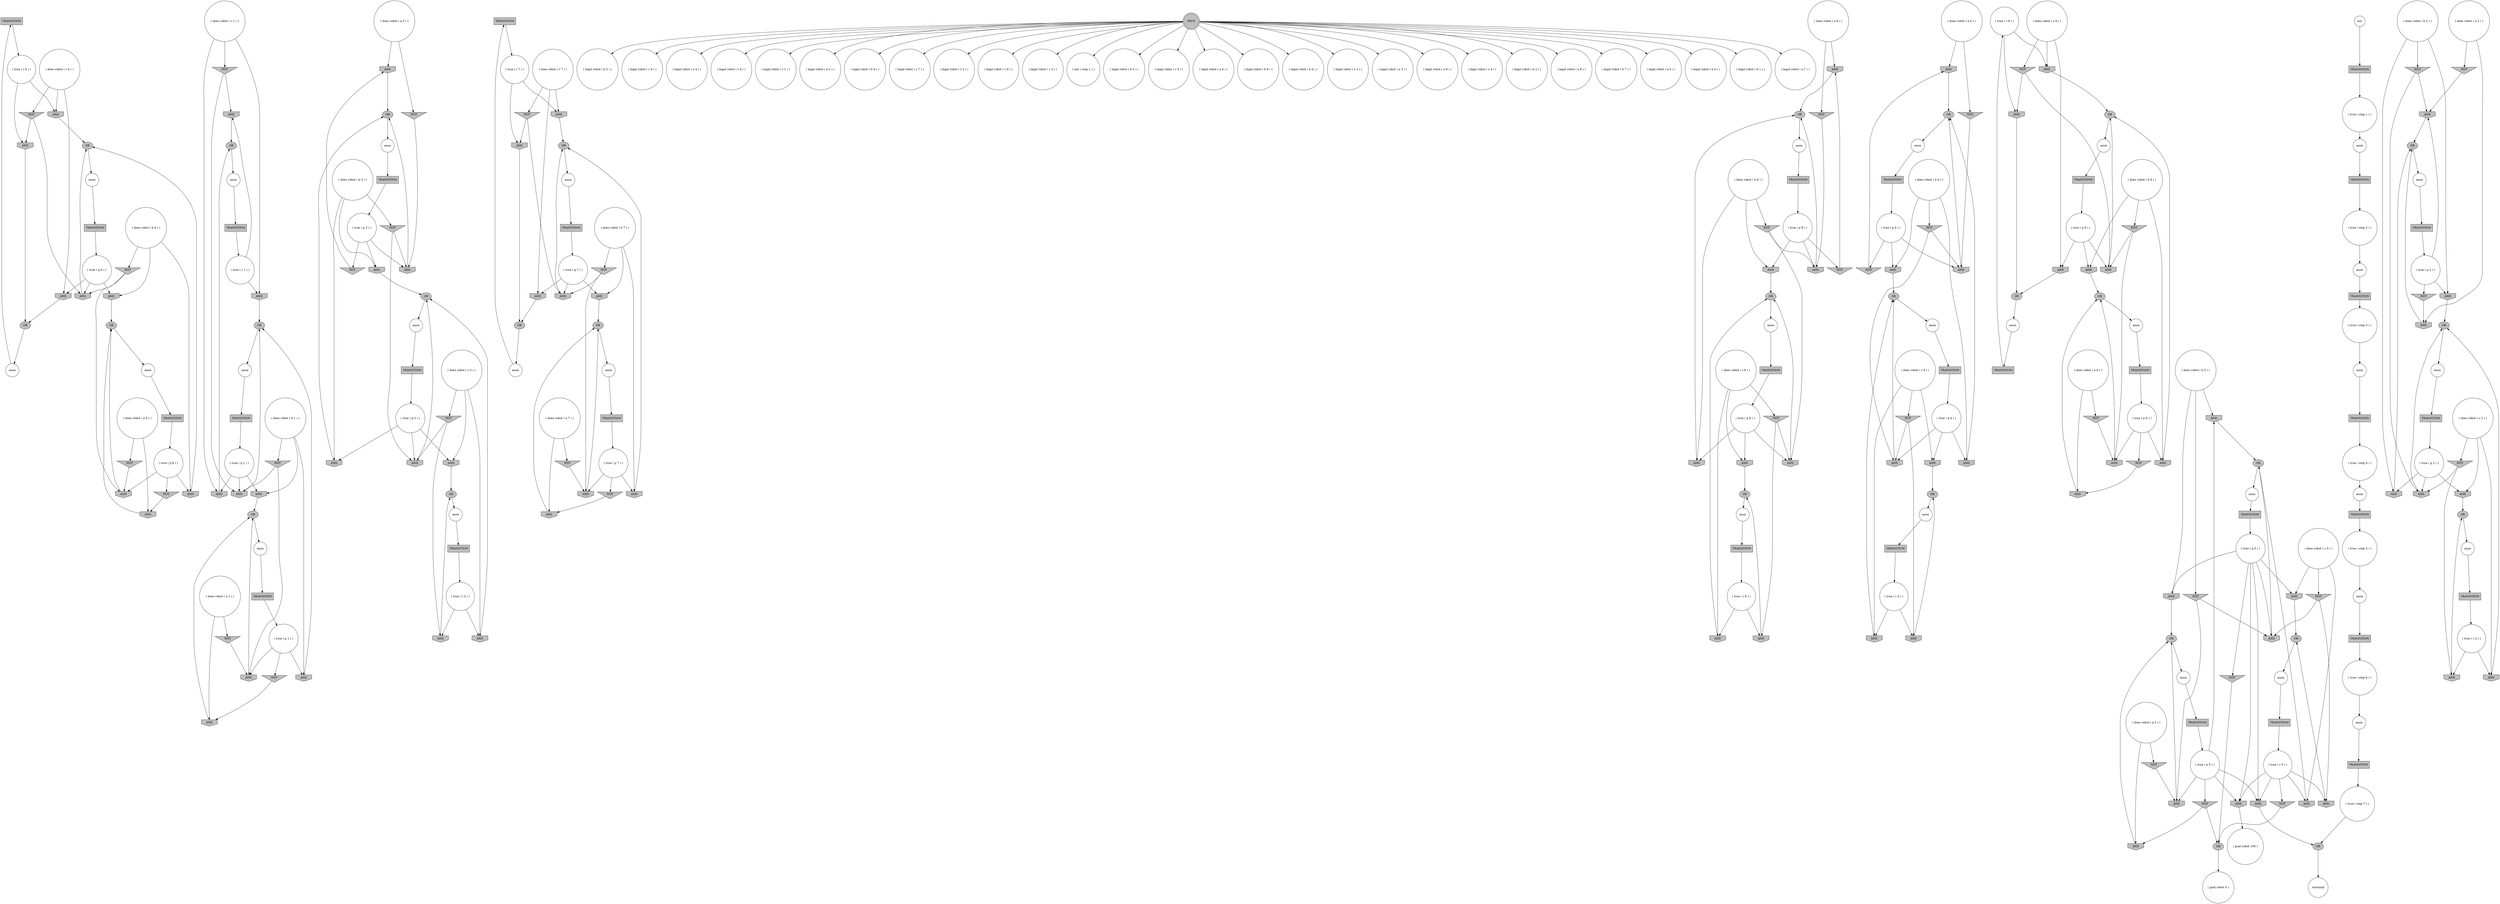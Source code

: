 digraph propNet
{
	"@4ee3990b"[shape=box, style= filled, fillcolor=grey, label="TRANSITION"]; "@4ee3990b"->"@81535ac"; 
	"@42293b53"[shape=invhouse, style= filled, fillcolor=grey, label="AND"]; "@42293b53"->"@27341e11"; 
	"@43c0ae76"[shape=invhouse, style= filled, fillcolor=grey, label="AND"]; "@43c0ae76"->"@6d35707c"; 
	"@a32087b"[shape=box, style= filled, fillcolor=grey, label="TRANSITION"]; "@a32087b"->"@4d29dcc0"; 
	"@19d1b44b"[shape=invhouse, style= filled, fillcolor=grey, label="AND"]; "@19d1b44b"->"@73f17a73"; 
	"@57a462c9"[shape=circle, style= filled, fillcolor=white, label="( legal robot ( b 3 ) )"]; 
	"@5e875dee"[shape=circle, style= filled, fillcolor=white, label="( true ( p 6 ) )"]; "@5e875dee"->"@3dd4ab05"; "@5e875dee"->"@927e4be"; "@5e875dee"->"@6da264f1"; 
	"@799dbc3b"[shape=circle, style= filled, fillcolor=white, label="( legal robot ( c 9 ) )"]; 
	"@71b98cbb"[shape=invhouse, style= filled, fillcolor=grey, label="AND"]; "@71b98cbb"->"@c4be179"; 
	"@7ad3f189"[shape=circle, style= filled, fillcolor=white, label="anon"]; "@7ad3f189"->"@11da5362"; 
	"@62e8ef4c"[shape=invhouse, style= filled, fillcolor=grey, label="AND"]; "@62e8ef4c"->"@777490ad"; 
	"@60f0761a"[shape=invhouse, style= filled, fillcolor=grey, label="AND"]; "@60f0761a"->"@2dd7e4d6"; 
	"@3d2da4a6"[shape=invhouse, style= filled, fillcolor=grey, label="AND"]; "@3d2da4a6"->"@6e3e48f2"; 
	"@3dd4ab05"[shape=invhouse, style= filled, fillcolor=grey, label="AND"]; "@3dd4ab05"->"@73f17a73"; 
	"@3c34e2cc"[shape=invhouse, style= filled, fillcolor=grey, label="AND"]; "@3c34e2cc"->"@5148bd9e"; 
	"@5a347448"[shape=box, style= filled, fillcolor=grey, label="TRANSITION"]; "@5a347448"->"@767946a2"; 
	"@49cda7e7"[shape=ellipse, style= filled, fillcolor=grey, label="OR"]; "@49cda7e7"->"@5cca548b"; 
	"@40d0726d"[shape=ellipse, style= filled, fillcolor=grey, label="OR"]; "@40d0726d"->"@35087359"; 
	"@532996d6"[shape=circle, style= filled, fillcolor=white, label="( true ( r 9 ) )"]; "@532996d6"->"@1c7b0f4d"; "@532996d6"->"@3a0b2771"; 
	"@5bdf59bd"[shape=circle, style= filled, fillcolor=white, label="( legal robot ( a 4 ) )"]; 
	"@617df472"[shape=circle, style= filled, fillcolor=white, label="( does robot ( b 5 ) )"]; "@617df472"->"@2677622b"; "@617df472"->"@61136da6"; "@617df472"->"@143b9a5f"; 
	"@734d246"[shape=invhouse, style= filled, fillcolor=grey, label="AND"]; "@734d246"->"@2f56f920"; 
	"@d032cf5"[shape=invhouse, style= filled, fillcolor=grey, label="AND"]; "@d032cf5"->"@2dd7e4d6"; 
	"@3301f287"[shape=circle, style= filled, fillcolor=white, label="( true ( p 1 ) )"]; "@3301f287"->"@45cd1cea"; "@3301f287"->"@44d9973a"; "@3301f287"->"@1b499616"; 
	"@4d29dcc0"[shape=circle, style= filled, fillcolor=white, label="( true ( r 7 ) )"]; "@4d29dcc0"->"@7be84195"; "@4d29dcc0"->"@2da896a4"; 
	"@2738ef1d"[shape=invtriangle, style= filled, fillcolor=grey, label="NOT"]; "@2738ef1d"->"@ada6d09"; "@2738ef1d"->"@5eb10190"; 
	"@61f873dd"[shape=invhouse, style= filled, fillcolor=grey, label="AND"]; "@61f873dd"->"@40d0726d"; 
	"@620968f9"[shape=circle, style= filled, fillcolor=white, label="anon"]; "@620968f9"->"@4271c5bc"; 
	"@321ea24"[shape=circle, style= filled, fillcolor=white, label="( does robot ( c 9 ) )"]; "@321ea24"->"@42b36022"; "@321ea24"->"@2792e317"; "@321ea24"->"@3a0b2771"; 
	"@7a3e72"[shape=ellipse, style= filled, fillcolor=grey, label="OR"]; "@7a3e72"->"@5999ae9c"; 
	"@4322394"[shape=circle, style= filled, fillcolor=white, label="( legal robot ( c 8 ) )"]; 
	"@1c7b0f4d"[shape=invhouse, style= filled, fillcolor=grey, label="AND"]; "@1c7b0f4d"->"@26420e44"; 
	"@1837b90c"[shape=box, style= filled, fillcolor=grey, label="TRANSITION"]; "@1837b90c"->"@23fe500a"; 
	"@3b706ad7"[shape=invtriangle, style= filled, fillcolor=grey, label="NOT"]; "@3b706ad7"->"@16ad9f5d"; 
	"@63e68a2b"[shape=doublecircle, style= filled, fillcolor=grey, label="TRUE"]; "@63e68a2b"->"@4d885088"; "@63e68a2b"->"@1fe91485"; "@63e68a2b"->"@49af7e68"; "@63e68a2b"->"@77bdcbb2"; "@63e68a2b"->"@57a462c9"; "@63e68a2b"->"@1b3e02ed"; "@63e68a2b"->"@62b103dd"; "@63e68a2b"->"@5374d4c9"; "@63e68a2b"->"@3479404a"; "@63e68a2b"->"@799dbc3b"; "@63e68a2b"->"@57cae5b7"; "@63e68a2b"->"@305f387c"; "@63e68a2b"->"@7f423820"; "@63e68a2b"->"@72b5615d"; "@63e68a2b"->"@5bdf59bd"; "@63e68a2b"->"@557ad30a"; "@63e68a2b"->"@3c2465e5"; "@63e68a2b"->"@5472fe25"; "@63e68a2b"->"@77abfbdc"; "@63e68a2b"->"@3b756db3"; "@63e68a2b"->"@209403a3"; "@63e68a2b"->"@498b5a73"; "@63e68a2b"->"@6fafc4c2"; "@63e68a2b"->"@7c9ed5d6"; "@63e68a2b"->"@4322394"; "@63e68a2b"->"@6951a712"; "@63e68a2b"->"@620b5b80"; "@63e68a2b"->"@247cb66a"; 
	"@620b5b80"[shape=circle, style= filled, fillcolor=white, label="( legal robot ( b 1 ) )"]; 
	"@440d8355"[shape=invtriangle, style= filled, fillcolor=grey, label="NOT"]; "@440d8355"->"@5329645a"; "@440d8355"->"@3b5b25a1"; 
	"@132d9844"[shape=invtriangle, style= filled, fillcolor=grey, label="NOT"]; "@132d9844"->"@1667a232"; "@132d9844"->"@32c5f9fe"; 
	"@5eb10190"[shape=invhouse, style= filled, fillcolor=grey, label="AND"]; "@5eb10190"->"@49cda7e7"; 
	"@62618565"[shape=invhouse, style= filled, fillcolor=grey, label="AND"]; "@62618565"->"@5148bd9e"; 
	"@6d69c9a2"[shape=invtriangle, style= filled, fillcolor=grey, label="NOT"]; "@6d69c9a2"->"@3c34e2cc"; 
	"@10b28f30"[shape=circle, style= filled, fillcolor=white, label="( does robot ( a 7 ) )"]; "@10b28f30"->"@53d9f80"; "@10b28f30"->"@3a47c130"; 
	"@7255cf3f"[shape=box, style= filled, fillcolor=grey, label="TRANSITION"]; "@7255cf3f"->"@3301f287"; 
	"@32c5f9fe"[shape=invhouse, style= filled, fillcolor=grey, label="AND"]; "@32c5f9fe"->"@7896b1b8"; 
	"@13baa8d8"[shape=circle, style= filled, fillcolor=white, label="anon"]; "@13baa8d8"->"@7e820d53"; 
	"@16ad9f5d"[shape=invhouse, style= filled, fillcolor=grey, label="AND"]; "@16ad9f5d"->"@6d35707c"; 
	"@2e7cf883"[shape=circle, style= filled, fillcolor=white, label="( true ( step 2 ) )"]; "@2e7cf883"->"@620968f9"; 
	"@3a47c130"[shape=invtriangle, style= filled, fillcolor=grey, label="NOT"]; "@3a47c130"->"@61f873dd"; 
	"@2f56f920"[shape=ellipse, style= filled, fillcolor=grey, label="OR"]; "@2f56f920"->"@76fdbc27"; 
	"@315e4dbe"[shape=circle, style= filled, fillcolor=white, label="anon"]; "@315e4dbe"->"@29be513c"; 
	"@224260ab"[shape=circle, style= filled, fillcolor=white, label="anon"]; "@224260ab"->"@4daaf194"; 
	"@26420e44"[shape=ellipse, style= filled, fillcolor=grey, label="OR"]; "@26420e44"->"@3ab6a5fb"; 
	"@81535ac"[shape=circle, style= filled, fillcolor=white, label="( true ( r 6 ) )"]; "@81535ac"->"@6fbae5f5"; "@81535ac"->"@6f5e0eab"; 
	"@ece88d2"[shape=invtriangle, style= filled, fillcolor=grey, label="NOT"]; "@ece88d2"->"@6a4d37e5"; 
	"@3351e824"[shape=invtriangle, style= filled, fillcolor=grey, label="NOT"]; "@3351e824"->"@621e605"; "@3351e824"->"@465fadce"; 
	"@3cc62c07"[shape=invhouse, style= filled, fillcolor=grey, label="AND"]; "@3cc62c07"->"@c4be179"; 
	"@62b103dd"[shape=circle, style= filled, fillcolor=white, label="( legal robot ( c 6 ) )"]; 
	"@19789a96"[shape=circle, style= filled, fillcolor=white, label="( does robot ( b 4 ) )"]; "@19789a96"->"@239d5fe6"; "@19789a96"->"@62618565"; "@19789a96"->"@3cecfaea"; 
	"@a2c6f70"[shape=circle, style= filled, fillcolor=white, label="( true ( r 4 ) )"]; "@a2c6f70"->"@ada6d09"; "@a2c6f70"->"@45a1472d"; 
	"@5329645a"[shape=invhouse, style= filled, fillcolor=grey, label="AND"]; "@5329645a"->"@63fa8d3b"; 
	"@49bfd53d"[shape=circle, style= filled, fillcolor=white, label="anon"]; "@49bfd53d"->"@3f0dbef1"; 
	"@2490fd20"[shape=circle, style= filled, fillcolor=white, label="( true ( q 5 ) )"]; "@2490fd20"->"@1e5b02a6"; "@2490fd20"->"@1c8697ce"; "@2490fd20"->"@8059dbd"; "@2490fd20"->"@61136da6"; "@2490fd20"->"@6774a144"; "@2490fd20"->"@39579371"; 
	"@561279c8"[shape=circle, style= filled, fillcolor=white, label="( true ( step 1 ) )"]; "@561279c8"->"@66f34a08"; 
	"@4302a01f"[shape=ellipse, style= filled, fillcolor=grey, label="OR"]; "@4302a01f"->"@615e7597"; 
	"@6e3e48f2"[shape=ellipse, style= filled, fillcolor=grey, label="OR"]; "@6e3e48f2"->"@3b274069"; 
	"@7096985e"[shape=ellipse, style= filled, fillcolor=grey, label="OR"]; "@7096985e"->"@2eed7d11"; 
	"@38f0b51d"[shape=circle, style= filled, fillcolor=white, label="anon"]; "@38f0b51d"->"@14985016"; 
	"@76fdbc27"[shape=circle, style= filled, fillcolor=white, label="anon"]; "@76fdbc27"->"@3aa1e2da"; 
	"@31b27882"[shape=ellipse, style= filled, fillcolor=grey, label="OR"]; "@31b27882"->"@3c05b84b"; 
	"@209403a3"[shape=circle, style= filled, fillcolor=white, label="( legal robot ( b 2 ) )"]; 
	"@767946a2"[shape=circle, style= filled, fillcolor=white, label="( true ( q 3 ) )"]; "@767946a2"->"@6366de01"; "@767946a2"->"@1271ba"; "@767946a2"->"@5faabc29"; 
	"@15c8f644"[shape=invhouse, style= filled, fillcolor=grey, label="AND"]; "@15c8f644"->"@63fa8d3b"; 
	"@7c9ed5d6"[shape=circle, style= filled, fillcolor=white, label="( legal robot ( a 5 ) )"]; 
	"@517667bd"[shape=circle, style= filled, fillcolor=white, label="( does robot ( b 3 ) )"]; "@517667bd"->"@3494d313"; "@517667bd"->"@5faabc29"; "@517667bd"->"@7a2760f"; 
	"@709fa12f"[shape=invhouse, style= filled, fillcolor=grey, label="AND"]; "@709fa12f"->"@404b7c69"; 
	"@7379567c"[shape=box, style= filled, fillcolor=grey, label="TRANSITION"]; "@7379567c"->"@e6c7a64"; 
	"@239d5fe6"[shape=invhouse, style= filled, fillcolor=grey, label="AND"]; "@239d5fe6"->"@49cda7e7"; 
	"@2331ebb3"[shape=invhouse, style= filled, fillcolor=grey, label="AND"]; "@2331ebb3"->"@7a3e72"; 
	"@1fe91485"[shape=circle, style= filled, fillcolor=white, label="( legal robot ( a 2 ) )"]; 
	"@2da896a4"[shape=invhouse, style= filled, fillcolor=grey, label="AND"]; "@2da896a4"->"@404b7c69"; 
	"@3b8845af"[shape=invhouse, style= filled, fillcolor=grey, label="AND"]; "@3b8845af"->"@4302a01f"; 
	"@8059dbd"[shape=invhouse, style= filled, fillcolor=grey, label="AND"]; "@8059dbd"->"@4302a01f"; 
	"@4dd761d0"[shape=circle, style= filled, fillcolor=white, label="anon"]; "@4dd761d0"->"@2ef49ac3"; 
	"@2c154024"[shape=circle, style= filled, fillcolor=white, label="( true ( q 4 ) )"]; "@2c154024"->"@5eb8f6d"; "@2c154024"->"@5eb10190"; "@2c154024"->"@62618565"; 
	"@7f94adaa"[shape=circle, style= filled, fillcolor=white, label="( true ( q 7 ) )"]; "@7f94adaa"->"@2537e19e"; "@7f94adaa"->"@709fa12f"; "@7f94adaa"->"@3d2da4a6"; 
	"@63fa8d3b"[shape=ellipse, style= filled, fillcolor=grey, label="OR"]; "@63fa8d3b"->"@564e4fc4"; 
	"@7a2760f"[shape=invhouse, style= filled, fillcolor=grey, label="AND"]; "@7a2760f"->"@7a3e72"; 
	"@2e893a4a"[shape=circle, style= filled, fillcolor=white, label="( true ( p 5 ) )"]; "@2e893a4a"->"@3351e824"; "@2e893a4a"->"@5513dd59"; "@2e893a4a"->"@1c8697ce"; "@2e893a4a"->"@2677622b"; "@2e893a4a"->"@6774a144"; 
	"@1447034b"[shape=invtriangle, style= filled, fillcolor=grey, label="NOT"]; "@1447034b"->"@42293b53"; "@1447034b"->"@13b9a2fd"; 
	"@12b0f0ae"[shape=circle, style= filled, fillcolor=white, label="( true ( r 3 ) )"]; "@12b0f0ae"->"@2331ebb3"; "@12b0f0ae"->"@3033b503"; 
	"@3827de24"[shape=circle, style= filled, fillcolor=white, label="( does robot ( c 5 ) )"]; "@3827de24"->"@41692a49"; "@3827de24"->"@3b8845af"; "@3827de24"->"@39579371"; 
	"@3c05b84b"[shape=circle, style= filled, fillcolor=white, label="anon"]; "@3c05b84b"->"@7255cf3f"; 
	"@57cae5b7"[shape=circle, style= filled, fillcolor=white, label="( legal robot ( b 5 ) )"]; 
	"@67cd2b82"[shape=box, style= filled, fillcolor=grey, label="TRANSITION"]; "@67cd2b82"->"@2e893a4a"; 
	"@143b9a5f"[shape=invtriangle, style= filled, fillcolor=grey, label="NOT"]; "@143b9a5f"->"@5513dd59"; "@143b9a5f"->"@8059dbd"; 
	"@346df9bc"[shape=invhouse, style= filled, fillcolor=grey, label="AND"]; "@346df9bc"->"@69adff28"; 
	"@45cd1cea"[shape=invhouse, style= filled, fillcolor=grey, label="AND"]; "@45cd1cea"->"@777490ad"; 
	"@43794494"[shape=circle, style= filled, fillcolor=white, label="( true ( step 3 ) )"]; "@43794494"->"@47ac1adf"; 
	"@3cdc5434"[shape=circle, style= filled, fillcolor=white, label="( does robot ( b 7 ) )"]; "@3cdc5434"->"@203ba002"; "@3cdc5434"->"@251c4123"; "@3cdc5434"->"@2537e19e"; 
	"@523ce3f"[shape=invtriangle, style= filled, fillcolor=grey, label="NOT"]; "@523ce3f"->"@71b98cbb"; 
	"@4069b25f"[shape=circle, style= filled, fillcolor=white, label="( does robot ( a 6 ) )"]; "@4069b25f"->"@28c5119e"; "@4069b25f"->"@1a1a7aa4"; 
	"@2207b0fb"[shape=circle, style= filled, fillcolor=white, label="( does robot ( b 6 ) )"]; "@2207b0fb"->"@3dd4ab05"; "@2207b0fb"->"@26f44031"; "@2207b0fb"->"@15664f1a"; 
	"@36c51089"[shape=invtriangle, style= filled, fillcolor=grey, label="NOT"]; "@36c51089"->"@43c0ae76"; 
	"@2dd7e4d6"[shape=ellipse, style= filled, fillcolor=grey, label="OR"]; "@2dd7e4d6"->"@38f0b51d"; 
	"@5513dd59"[shape=invhouse, style= filled, fillcolor=grey, label="AND"]; "@5513dd59"->"@43a30706"; 
	"@2d4b1fda"[shape=ellipse, style= filled, fillcolor=grey, label="OR"]; "@2d4b1fda"->"@1f183871"; 
	"@7fdb04ed"[shape=invtriangle, style= filled, fillcolor=grey, label="NOT"]; "@7fdb04ed"->"@d032cf5"; "@7fdb04ed"->"@420a52f"; 
	"@e6c7a64"[shape=circle, style= filled, fillcolor=white, label="( true ( q 9 ) )"]; "@e6c7a64"->"@42b36022"; "@e6c7a64"->"@32c5f9fe"; "@e6c7a64"->"@e9576fd"; 
	"@44d9973a"[shape=invtriangle, style= filled, fillcolor=grey, label="NOT"]; "@44d9973a"->"@29578426"; 
	"@1a1a7aa4"[shape=invhouse, style= filled, fillcolor=grey, label="AND"]; "@1a1a7aa4"->"@1b8662b6"; 
	"@1bb1deea"[shape=box, style= filled, fillcolor=grey, label="TRANSITION"]; "@1bb1deea"->"@7f94adaa"; 
	"@231d221e"[shape=box, style= filled, fillcolor=grey, label="TRANSITION"]; "@231d221e"->"@207148e9"; 
	"@5f57402b"[shape=invhouse, style= filled, fillcolor=grey, label="AND"]; "@5f57402b"->"@41f2e41d"; 
	"@72b0f2b2"[shape=circle, style= filled, fillcolor=white, label="terminal"]; 
	"@1a752144"[shape=circle, style= filled, fillcolor=white, label="( does robot ( c 8 ) )"]; "@1a752144"->"@6ce5d622"; "@1a752144"->"@7fdb04ed"; "@1a752144"->"@3312b1dd"; 
	"@35087359"[shape=circle, style= filled, fillcolor=white, label="anon"]; "@35087359"->"@663f3fbd"; 
	"@3485097d"[shape=box, style= filled, fillcolor=grey, label="TRANSITION"]; "@3485097d"->"@12b0f0ae"; 
	"@45a1472d"[shape=invhouse, style= filled, fillcolor=grey, label="AND"]; "@45a1472d"->"@49cda7e7"; 
	"@64a65760"[shape=circle, style= filled, fillcolor=white, label="( true ( step 5 ) )"]; "@64a65760"->"@224260ab"; 
	"@65979a36"[shape=circle, style= filled, fillcolor=white, label="( does robot ( b 2 ) )"]; "@65979a36"->"@3244331c"; "@65979a36"->"@15c8f644"; "@65979a36"->"@440d8355"; 
	"@397af435"[shape=ellipse, style= filled, fillcolor=grey, label="OR"]; "@397af435"->"@3736e10e"; 
	"@615e7597"[shape=circle, style= filled, fillcolor=white, label="anon"]; "@615e7597"->"@372f2b32"; 
	"@51707653"[shape=box, style= filled, fillcolor=grey, label="TRANSITION"]; "@51707653"->"@532996d6"; 
	"@da3a52c"[shape=ellipse, style= filled, fillcolor=grey, label="OR"]; "@da3a52c"->"@72b0f2b2"; 
	"@29578426"[shape=invhouse, style= filled, fillcolor=grey, label="AND"]; "@29578426"->"@31b27882"; 
	"@7896b1b8"[shape=ellipse, style= filled, fillcolor=grey, label="OR"]; "@7896b1b8"->"@6d6de4e1"; 
	"@2a68097d"[shape=circle, style= filled, fillcolor=white, label="( does robot ( c 1 ) )"]; "@2a68097d"->"@12781046"; "@2a68097d"->"@1447034b"; "@2a68097d"->"@62e8ef4c"; 
	"@1b3e02ed"[shape=circle, style= filled, fillcolor=white, label="( legal robot ( c 2 ) )"]; 
	"@7be84195"[shape=invhouse, style= filled, fillcolor=grey, label="AND"]; "@7be84195"->"@6e3e48f2"; 
	"@7b3cb2c6"[shape=circle, style= filled, fillcolor=white, label="( true ( r 8 ) )"]; "@7b3cb2c6"->"@6ce5d622"; "@7b3cb2c6"->"@420a52f"; 
	"@3479404a"[shape=circle, style= filled, fillcolor=white, label="( init ( step 1 ) )"]; 
	"@2537e19e"[shape=invhouse, style= filled, fillcolor=grey, label="AND"]; "@2537e19e"->"@40d0726d"; 
	"@20f5e814"[shape=circle, style= filled, fillcolor=white, label="( true ( r 1 ) )"]; "@20f5e814"->"@42293b53"; "@20f5e814"->"@62e8ef4c"; 
	"@6774a144"[shape=invhouse, style= filled, fillcolor=grey, label="AND"]; "@6774a144"->"@da3a52c"; 
	"@7f423820"[shape=circle, style= filled, fillcolor=white, label="( legal robot ( a 6 ) )"]; 
	"@420a52f"[shape=invhouse, style= filled, fillcolor=grey, label="AND"]; "@420a52f"->"@1b4d774f"; 
	"@3e5d9d90"[shape=circle, style= filled, fillcolor=white, label="( true ( r 2 ) )"]; "@3e5d9d90"->"@208c5a4f"; "@3e5d9d90"->"@404fe94c"; 
	"@203ba002"[shape=invhouse, style= filled, fillcolor=grey, label="AND"]; "@203ba002"->"@404b7c69"; 
	"@13b9a2fd"[shape=invhouse, style= filled, fillcolor=grey, label="AND"]; "@13b9a2fd"->"@777490ad"; 
	"@47ac1adf"[shape=circle, style= filled, fillcolor=white, label="anon"]; "@47ac1adf"->"@dc74f8d"; 
	"@6f2192a9"[shape=circle, style= filled, fillcolor=white, label="( true ( p 8 ) )"]; "@6f2192a9"->"@501d5ebc"; "@6f2192a9"->"@523ce3f"; "@6f2192a9"->"@60f0761a"; 
	"@557ad30a"[shape=circle, style= filled, fillcolor=white, label="( legal robot ( b 4 ) )"]; 
	"@6d35707c"[shape=ellipse, style= filled, fillcolor=grey, label="OR"]; "@6d35707c"->"@4f6c14e7"; 
	"@43a30706"[shape=ellipse, style= filled, fillcolor=grey, label="OR"]; "@43a30706"->"@4223d9b"; 
	"@5472fe25"[shape=circle, style= filled, fillcolor=white, label="( legal robot ( a 3 ) )"]; 
	"@7e98f9c2"[shape=circle, style= filled, fillcolor=white, label="anon"]; "@7e98f9c2"->"@231d221e"; 
	"@3b6cdbb8"[shape=box, style= filled, fillcolor=grey, label="TRANSITION"]; "@3b6cdbb8"->"@3b7c680"; 
	"@2792e317"[shape=invtriangle, style= filled, fillcolor=grey, label="NOT"]; "@2792e317"->"@32c5f9fe"; "@2792e317"->"@1c7b0f4d"; 
	"@1667a232"[shape=invhouse, style= filled, fillcolor=grey, label="AND"]; "@1667a232"->"@2f56f920"; 
	"@36422510"[shape=invtriangle, style= filled, fillcolor=grey, label="NOT"]; "@36422510"->"@1667a232"; 
	"@4e0add57"[shape=circle, style= filled, fillcolor=white, label="( does robot ( c 6 ) )"]; "@4e0add57"->"@2b49a2c8"; "@4e0add57"->"@6fbae5f5"; "@4e0add57"->"@346df9bc"; 
	"@73f17a73"[shape=ellipse, style= filled, fillcolor=grey, label="OR"]; "@73f17a73"->"@729e4f7c"; 
	"@3cecfaea"[shape=invtriangle, style= filled, fillcolor=grey, label="NOT"]; "@3cecfaea"->"@6a4d37e5"; "@3cecfaea"->"@5eb10190"; 
	"@4223d9b"[shape=circle, style= filled, fillcolor=white, label="anon"]; "@4223d9b"->"@67cd2b82"; 
	"@3312b1dd"[shape=invhouse, style= filled, fillcolor=grey, label="AND"]; "@3312b1dd"->"@1b4d774f"; 
	"@564e4fc4"[shape=circle, style= filled, fillcolor=white, label="anon"]; "@564e4fc4"->"@5f996bbd"; 
	"@2ef49ac3"[shape=box, style= filled, fillcolor=grey, label="TRANSITION"]; "@2ef49ac3"->"@64a65760"; 
	"@6da264f1"[shape=invhouse, style= filled, fillcolor=grey, label="AND"]; "@6da264f1"->"@1b8662b6"; 
	"@1cd8f55c"[shape=circle, style= filled, fillcolor=white, label="( does robot ( a 9 ) )"]; "@1cd8f55c"->"@36422510"; "@1cd8f55c"->"@734d246"; 
	"@404fe94c"[shape=invhouse, style= filled, fillcolor=grey, label="AND"]; "@404fe94c"->"@df5cbd6"; 
	"@1bd4f279"[shape=circle, style= filled, fillcolor=white, label="anon"]; "@1bd4f279"->"@1bb1deea"; 
	"@7a0938f0"[shape=circle, style= filled, fillcolor=white, label="anon"]; "@7a0938f0"->"@1837b90c"; 
	"@1efde7ba"[shape=circle, style= filled, fillcolor=white, label="( does robot ( a 3 ) )"]; "@1efde7ba"->"@43c0ae76"; "@1efde7ba"->"@3b706ad7"; 
	"@4d885088"[shape=circle, style= filled, fillcolor=white, label="( legal robot ( c 1 ) )"]; 
	"@3033b503"[shape=invhouse, style= filled, fillcolor=grey, label="AND"]; "@3033b503"->"@7096985e"; 
	"@29cd761a"[shape=circle, style= filled, fillcolor=white, label="( true ( p 2 ) )"]; "@29cd761a"->"@3244331c"; "@29cd761a"->"@7004ba66"; "@29cd761a"->"@5329645a"; 
	"@5cca548b"[shape=circle, style= filled, fillcolor=white, label="anon"]; "@5cca548b"->"@49c68e73"; 
	"@77bdcbb2"[shape=circle, style= filled, fillcolor=white, label="( legal robot ( c 7 ) )"]; 
	"@79bcfbeb"[shape=box, style= filled, fillcolor=grey, label="TRANSITION"]; "@79bcfbeb"->"@a2c6f70"; 
	"@465fadce"[shape=invhouse, style= filled, fillcolor=grey, label="AND"]; "@465fadce"->"@43a30706"; 
	"@27341e11"[shape=ellipse, style= filled, fillcolor=grey, label="OR"]; "@27341e11"->"@4ea20232"; 
	"@2e686cea"[shape=box, style= filled, fillcolor=grey, label="TRANSITION"]; "@2e686cea"->"@234f79cb"; 
	"@1f183871"[shape=circle, style= filled, fillcolor=white, label="anon"]; "@1f183871"->"@79bcfbeb"; 
	"@3244331c"[shape=invhouse, style= filled, fillcolor=grey, label="AND"]; "@3244331c"->"@397af435"; 
	"@5374d4c9"[shape=circle, style= filled, fillcolor=white, label="( legal robot ( c 3 ) )"]; 
	"@3cdc904a"[shape=box, style= filled, fillcolor=grey, label="TRANSITION"]; "@3cdc904a"->"@3e5d9d90"; 
	"@2eed7d11"[shape=circle, style= filled, fillcolor=white, label="anon"]; "@2eed7d11"->"@3485097d"; 
	"@c4be179"[shape=ellipse, style= filled, fillcolor=grey, label="OR"]; "@c4be179"->"@49bfd53d"; 
	"@6fbae5f5"[shape=invhouse, style= filled, fillcolor=grey, label="AND"]; "@6fbae5f5"->"@73f17a73"; 
	"@30a4effe"[shape=circle, style= filled, fillcolor=white, label="( does robot ( a 1 ) )"]; "@30a4effe"->"@29578426"; "@30a4effe"->"@38e038c4"; 
	"@1f72e08e"[shape=box, style= filled, fillcolor=grey, label="TRANSITION"]; "@1f72e08e"->"@2026c088"; 
	"@305f387c"[shape=circle, style= filled, fillcolor=white, label="( legal robot ( c 5 ) )"]; 
	"@41f2e41d"[shape=ellipse, style= filled, fillcolor=grey, label="OR"]; "@41f2e41d"->"@315e4dbe"; 
	"@3736e10e"[shape=circle, style= filled, fillcolor=white, label="anon"]; "@3736e10e"->"@3b6cdbb8"; 
	"@66f34a08"[shape=circle, style= filled, fillcolor=white, label="anon"]; "@66f34a08"->"@c390508"; 
	"@4271c5bc"[shape=box, style= filled, fillcolor=grey, label="TRANSITION"]; "@4271c5bc"->"@43794494"; 
	"@3415ddf5"[shape=circle, style= filled, fillcolor=white, label="( does robot ( a 4 ) )"]; "@3415ddf5"->"@3c34e2cc"; "@3415ddf5"->"@ece88d2"; 
	"@208c5a4f"[shape=invhouse, style= filled, fillcolor=grey, label="AND"]; "@208c5a4f"->"@397af435"; 
	"@3a0b2771"[shape=invhouse, style= filled, fillcolor=grey, label="AND"]; "@3a0b2771"->"@7896b1b8"; 
	"@1e4ad14c"[shape=circle, style= filled, fillcolor=white, label="anon"]; "@1e4ad14c"->"@4ee3990b"; 
	"@41692a49"[shape=invtriangle, style= filled, fillcolor=grey, label="NOT"]; "@41692a49"->"@5f57402b"; "@41692a49"->"@8059dbd"; 
	"@5eb8f6d"[shape=invhouse, style= filled, fillcolor=grey, label="AND"]; "@5eb8f6d"->"@2d4b1fda"; 
	"@5a4b4b50"[shape=invtriangle, style= filled, fillcolor=grey, label="NOT"]; "@5a4b4b50"->"@53d9f80"; 
	"@105b3e5d"[shape=circle, style= filled, fillcolor=white, label="( true ( q 8 ) )"]; "@105b3e5d"->"@3cc62c07"; "@105b3e5d"->"@3312b1dd"; "@105b3e5d"->"@d032cf5"; 
	"@dc74f8d"[shape=box, style= filled, fillcolor=grey, label="TRANSITION"]; "@dc74f8d"->"@5561bfa3"; 
	"@1c8697ce"[shape=invhouse, style= filled, fillcolor=grey, label="AND"]; "@1c8697ce"->"@37efd36"; 
	"@621e605"[shape=ellipse, style= filled, fillcolor=grey, label="OR"]; "@621e605"->"@1b845568"; 
	"@14327236"[shape=invtriangle, style= filled, fillcolor=grey, label="NOT"]; "@14327236"->"@7be84195"; "@14327236"->"@709fa12f"; 
	"@308f5944"[shape=circle, style= filled, fillcolor=white, label="( does robot ( b 9 ) )"]; "@308f5944"->"@132d9844"; "@308f5944"->"@e9576fd"; "@308f5944"->"@36fb2f8"; 
	"@df5cbd6"[shape=ellipse, style= filled, fillcolor=grey, label="OR"]; "@df5cbd6"->"@41955c3"; 
	"@6fafc4c2"[shape=circle, style= filled, fillcolor=white, label="( legal robot ( b 7 ) )"]; 
	"@663f3fbd"[shape=box, style= filled, fillcolor=grey, label="TRANSITION"]; "@663f3fbd"->"@d16e5d6"; 
	"@3e087400"[shape=box, style= filled, fillcolor=grey, label="TRANSITION"]; "@3e087400"->"@561279c8"; 
	"@247cb66a"[shape=circle, style= filled, fillcolor=white, label="( legal robot ( a 7 ) )"]; 
	"@4daaf194"[shape=box, style= filled, fillcolor=grey, label="TRANSITION"]; "@4daaf194"->"@6aa5c9f1"; 
	"@36d98810"[shape=circle, style= filled, fillcolor=white, label="( does robot ( c 3 ) )"]; "@36d98810"->"@373ee92"; "@36d98810"->"@2331ebb3"; "@36d98810"->"@6366de01"; 
	"@2677622b"[shape=invhouse, style= filled, fillcolor=grey, label="AND"]; "@2677622b"->"@4302a01f"; 
	"@d16e5d6"[shape=circle, style= filled, fillcolor=white, label="( true ( p 7 ) )"]; "@d16e5d6"->"@5a4b4b50"; "@d16e5d6"->"@203ba002"; "@d16e5d6"->"@61f873dd"; 
	"@3aa1e2da"[shape=box, style= filled, fillcolor=grey, label="TRANSITION"]; "@3aa1e2da"->"@2e5f8245"; 
	"@1b499616"[shape=invhouse, style= filled, fillcolor=grey, label="AND"]; "@1b499616"->"@31b27882"; 
	"@1e5b02a6"[shape=invtriangle, style= filled, fillcolor=grey, label="NOT"]; "@1e5b02a6"->"@621e605"; 
	"@42b36022"[shape=invhouse, style= filled, fillcolor=grey, label="AND"]; "@42b36022"->"@26420e44"; 
	"@53d9f80"[shape=invhouse, style= filled, fillcolor=grey, label="AND"]; "@53d9f80"->"@40d0726d"; 
	"@29be513c"[shape=box, style= filled, fillcolor=grey, label="TRANSITION"]; "@29be513c"->"@5935f7f3"; 
	"@3b274069"[shape=circle, style= filled, fillcolor=white, label="anon"]; "@3b274069"->"@a32087b"; 
	"@777490ad"[shape=ellipse, style= filled, fillcolor=grey, label="OR"]; "@777490ad"->"@5c68b20"; 
	"@6366de01"[shape=invhouse, style= filled, fillcolor=grey, label="AND"]; "@6366de01"->"@7096985e"; 
	"@29b0d2d0"[shape=invhouse, style= filled, fillcolor=grey, label="AND"]; "@29b0d2d0"->"@31b27882"; 
	"@14985016"[shape=box, style= filled, fillcolor=grey, label="TRANSITION"]; "@14985016"->"@105b3e5d"; 
	"@234f79cb"[shape=circle, style= filled, fillcolor=white, label="( true ( p 3 ) )"]; "@234f79cb"->"@36c51089"; "@234f79cb"->"@16ad9f5d"; "@234f79cb"->"@7a2760f"; 
	"@6ce5d622"[shape=invhouse, style= filled, fillcolor=grey, label="AND"]; "@6ce5d622"->"@2dd7e4d6"; 
	"@72b5615d"[shape=circle, style= filled, fillcolor=white, label="( legal robot ( b 8 ) )"]; 
	"@1b8662b6"[shape=ellipse, style= filled, fillcolor=grey, label="OR"]; "@1b8662b6"->"@13baa8d8"; 
	"@2026c088"[shape=circle, style= filled, fillcolor=white, label="( true ( q 6 ) )"]; "@2026c088"->"@19d1b44b"; "@2026c088"->"@15664f1a"; "@2026c088"->"@346df9bc"; 
	"@729e4f7c"[shape=circle, style= filled, fillcolor=white, label="anon"]; "@729e4f7c"->"@1f72e08e"; 
	"@ab245dc"[shape=circle, style= filled, fillcolor=white, label="init"]; "@ab245dc"->"@3e087400"; 
	"@3c2465e5"[shape=circle, style= filled, fillcolor=white, label="( legal robot ( a 1 ) )"]; 
	"@4f6c14e7"[shape=circle, style= filled, fillcolor=white, label="anon"]; "@4f6c14e7"->"@2e686cea"; 
	"@1271ba"[shape=invhouse, style= filled, fillcolor=grey, label="AND"]; "@1271ba"->"@7a3e72"; 
	"@77abfbdc"[shape=circle, style= filled, fillcolor=white, label="( legal robot ( a 9 ) )"]; 
	"@3b756db3"[shape=circle, style= filled, fillcolor=white, label="( legal robot ( c 4 ) )"]; 
	"@7e820d53"[shape=box, style= filled, fillcolor=grey, label="TRANSITION"]; "@7e820d53"->"@5e875dee"; 
	"@38e038c4"[shape=invtriangle, style= filled, fillcolor=grey, label="NOT"]; "@38e038c4"->"@1b499616"; 
	"@501d5ebc"[shape=invhouse, style= filled, fillcolor=grey, label="AND"]; "@501d5ebc"->"@c4be179"; 
	"@409a44d6"[shape=invtriangle, style= filled, fillcolor=grey, label="NOT"]; "@409a44d6"->"@501d5ebc"; "@409a44d6"->"@d032cf5"; 
	"@36fb2f8"[shape=invhouse, style= filled, fillcolor=grey, label="AND"]; "@36fb2f8"->"@7896b1b8"; 
	"@41955c3"[shape=circle, style= filled, fillcolor=white, label="anon"]; "@41955c3"->"@3cdc904a"; 
	"@5f996bbd"[shape=box, style= filled, fillcolor=grey, label="TRANSITION"]; "@5f996bbd"->"@29cd761a"; 
	"@2b49a2c8"[shape=invtriangle, style= filled, fillcolor=grey, label="NOT"]; "@2b49a2c8"->"@19d1b44b"; "@2b49a2c8"->"@6f5e0eab"; 
	"@ada6d09"[shape=invhouse, style= filled, fillcolor=grey, label="AND"]; "@ada6d09"->"@2d4b1fda"; 
	"@7004ba66"[shape=invtriangle, style= filled, fillcolor=grey, label="NOT"]; "@7004ba66"->"@4669b7fe"; 
	"@1b845568"[shape=circle, style= filled, fillcolor=white, label="( goal robot 0 )"]; 
	"@204b7b1"[shape=invhouse, style= filled, fillcolor=grey, label="AND"]; "@204b7b1"->"@df5cbd6"; 
	"@28c5119e"[shape=invtriangle, style= filled, fillcolor=grey, label="NOT"]; "@28c5119e"->"@6da264f1"; 
	"@e9576fd"[shape=invhouse, style= filled, fillcolor=grey, label="AND"]; "@e9576fd"->"@2f56f920"; 
	"@1b4d774f"[shape=ellipse, style= filled, fillcolor=grey, label="OR"]; "@1b4d774f"->"@7ad3f189"; 
	"@26f44031"[shape=invtriangle, style= filled, fillcolor=grey, label="NOT"]; "@26f44031"->"@19d1b44b"; "@26f44031"->"@6da264f1"; 
	"@5148bd9e"[shape=ellipse, style= filled, fillcolor=grey, label="OR"]; "@5148bd9e"->"@7e98f9c2"; 
	"@8746d23"[shape=circle, style= filled, fillcolor=white, label="( true ( q 1 ) )"]; "@8746d23"->"@12781046"; "@8746d23"->"@29b0d2d0"; "@8746d23"->"@13b9a2fd"; 
	"@15664f1a"[shape=invhouse, style= filled, fillcolor=grey, label="AND"]; "@15664f1a"->"@1b8662b6"; 
	"@3f0dbef1"[shape=box, style= filled, fillcolor=grey, label="TRANSITION"]; "@3f0dbef1"->"@6f2192a9"; 
	"@8aee908"[shape=circle, style= filled, fillcolor=white, label="( does robot ( b 1 ) )"]; "@8aee908"->"@29b0d2d0"; "@8aee908"->"@45cd1cea"; "@8aee908"->"@134510ac"; 
	"@69adff28"[shape=ellipse, style= filled, fillcolor=grey, label="OR"]; "@69adff28"->"@1e4ad14c"; 
	"@6aa5c9f1"[shape=circle, style= filled, fillcolor=white, label="( true ( step 6 ) )"]; "@6aa5c9f1"->"@7a0938f0"; 
	"@6f5e0eab"[shape=invhouse, style= filled, fillcolor=grey, label="AND"]; "@6f5e0eab"->"@69adff28"; 
	"@338bd37a"[shape=circle, style= filled, fillcolor=white, label="( does robot ( a 5 ) )"]; "@338bd37a"->"@4b0d78ec"; "@338bd37a"->"@465fadce"; 
	"@5acac877"[shape=box, style= filled, fillcolor=grey, label="TRANSITION"]; "@5acac877"->"@8746d23"; 
	"@230e2610"[shape=invtriangle, style= filled, fillcolor=grey, label="NOT"]; "@230e2610"->"@621e605"; 
	"@46aea8cf"[shape=circle, style= filled, fillcolor=white, label="( does robot ( a 2 ) )"]; "@46aea8cf"->"@a16b7c"; "@46aea8cf"->"@4669b7fe"; 
	"@372f2b32"[shape=box, style= filled, fillcolor=grey, label="TRANSITION"]; "@372f2b32"->"@2490fd20"; 
	"@8f8acd0"[shape=circle, style= filled, fillcolor=white, label="( does robot ( c 2 ) )"]; "@8f8acd0"->"@204b7b1"; "@8f8acd0"->"@208c5a4f"; "@8f8acd0"->"@7e199049"; 
	"@373ee92"[shape=invtriangle, style= filled, fillcolor=grey, label="NOT"]; "@373ee92"->"@3033b503"; "@373ee92"->"@1271ba"; 
	"@c390508"[shape=box, style= filled, fillcolor=grey, label="TRANSITION"]; "@c390508"->"@2e7cf883"; 
	"@a16b7c"[shape=invtriangle, style= filled, fillcolor=grey, label="NOT"]; "@a16b7c"->"@5329645a"; 
	"@3494d313"[shape=invtriangle, style= filled, fillcolor=grey, label="NOT"]; "@3494d313"->"@1271ba"; "@3494d313"->"@16ad9f5d"; 
	"@60dbf04d"[shape=invtriangle, style= filled, fillcolor=grey, label="NOT"]; "@60dbf04d"->"@501d5ebc"; 
	"@498b5a73"[shape=circle, style= filled, fillcolor=white, label="( legal robot ( a 8 ) )"]; 
	"@251c4123"[shape=invtriangle, style= filled, fillcolor=grey, label="NOT"]; "@251c4123"->"@61f873dd"; "@251c4123"->"@709fa12f"; 
	"@11da5362"[shape=box, style= filled, fillcolor=grey, label="TRANSITION"]; "@11da5362"->"@7b3cb2c6"; 
	"@3b5b25a1"[shape=invhouse, style= filled, fillcolor=grey, label="AND"]; "@3b5b25a1"->"@397af435"; 
	"@6951a712"[shape=circle, style= filled, fillcolor=white, label="( legal robot ( b 6 ) )"]; 
	"@7e199049"[shape=invtriangle, style= filled, fillcolor=grey, label="NOT"]; "@7e199049"->"@3b5b25a1"; "@7e199049"->"@404fe94c"; 
	"@207148e9"[shape=circle, style= filled, fillcolor=white, label="( true ( p 4 ) )"]; "@207148e9"->"@6a4d37e5"; "@207148e9"->"@239d5fe6"; "@207148e9"->"@6d69c9a2"; 
	"@49c68e73"[shape=box, style= filled, fillcolor=grey, label="TRANSITION"]; "@49c68e73"->"@2c154024"; 
	"@49af7e68"[shape=circle, style= filled, fillcolor=white, label="( legal robot ( b 9 ) )"]; 
	"@2e5f8245"[shape=circle, style= filled, fillcolor=white, label="( true ( p 9 ) )"]; "@2e5f8245"->"@1667a232"; "@2e5f8245"->"@6197cc"; "@2e5f8245"->"@36fb2f8"; 
	"@5faabc29"[shape=invhouse, style= filled, fillcolor=grey, label="AND"]; "@5faabc29"->"@6d35707c"; 
	"@5c68b20"[shape=circle, style= filled, fillcolor=white, label="anon"]; "@5c68b20"->"@5acac877"; 
	"@6d6de4e1"[shape=circle, style= filled, fillcolor=white, label="anon"]; "@6d6de4e1"->"@7379567c"; 
	"@39579371"[shape=invhouse, style= filled, fillcolor=grey, label="AND"]; "@39579371"->"@41f2e41d"; 
	"@5999ae9c"[shape=circle, style= filled, fillcolor=white, label="anon"]; "@5999ae9c"->"@5a347448"; 
	"@265f00f9"[shape=circle, style= filled, fillcolor=white, label="( does robot ( c 4 ) )"]; "@265f00f9"->"@5eb8f6d"; "@265f00f9"->"@2738ef1d"; "@265f00f9"->"@45a1472d"; 
	"@37efd36"[shape=circle, style= filled, fillcolor=white, label="( goal robot 100 )"]; 
	"@23fe500a"[shape=circle, style= filled, fillcolor=white, label="( true ( step 7 ) )"]; "@23fe500a"->"@da3a52c"; 
	"@43036651"[shape=circle, style= filled, fillcolor=white, label="( does robot ( c 7 ) )"]; "@43036651"->"@2da896a4"; "@43036651"->"@14327236"; "@43036651"->"@3d2da4a6"; 
	"@4b0d78ec"[shape=invtriangle, style= filled, fillcolor=grey, label="NOT"]; "@4b0d78ec"->"@5513dd59"; 
	"@927e4be"[shape=invtriangle, style= filled, fillcolor=grey, label="NOT"]; "@927e4be"->"@1a1a7aa4"; 
	"@61136da6"[shape=invhouse, style= filled, fillcolor=grey, label="AND"]; "@61136da6"->"@43a30706"; 
	"@77d80e9"[shape=circle, style= filled, fillcolor=white, label="( does robot ( b 8 ) )"]; "@77d80e9"->"@3cc62c07"; "@77d80e9"->"@60f0761a"; "@77d80e9"->"@409a44d6"; 
	"@4cc68351"[shape=circle, style= filled, fillcolor=white, label="( does robot ( a 8 ) )"]; "@4cc68351"->"@60dbf04d"; "@4cc68351"->"@71b98cbb"; 
	"@134510ac"[shape=invtriangle, style= filled, fillcolor=grey, label="NOT"]; "@134510ac"->"@13b9a2fd"; "@134510ac"->"@1b499616"; 
	"@6a4d37e5"[shape=invhouse, style= filled, fillcolor=grey, label="AND"]; "@6a4d37e5"->"@5148bd9e"; 
	"@3b7c680"[shape=circle, style= filled, fillcolor=white, label="( true ( q 2 ) )"]; "@3b7c680"->"@204b7b1"; "@3b7c680"->"@15c8f644"; "@3b7c680"->"@3b5b25a1"; 
	"@12781046"[shape=invhouse, style= filled, fillcolor=grey, label="AND"]; "@12781046"->"@27341e11"; 
	"@6197cc"[shape=invtriangle, style= filled, fillcolor=grey, label="NOT"]; "@6197cc"->"@734d246"; 
	"@404b7c69"[shape=ellipse, style= filled, fillcolor=grey, label="OR"]; "@404b7c69"->"@1bd4f279"; 
	"@5935f7f3"[shape=circle, style= filled, fillcolor=white, label="( true ( r 5 ) )"]; "@5935f7f3"->"@5f57402b"; "@5935f7f3"->"@1c8697ce"; "@5935f7f3"->"@3b8845af"; "@5935f7f3"->"@230e2610"; "@5935f7f3"->"@6774a144"; 
	"@4ea20232"[shape=circle, style= filled, fillcolor=white, label="anon"]; "@4ea20232"->"@4054c9a3"; 
	"@3ab6a5fb"[shape=circle, style= filled, fillcolor=white, label="anon"]; "@3ab6a5fb"->"@51707653"; 
	"@4054c9a3"[shape=box, style= filled, fillcolor=grey, label="TRANSITION"]; "@4054c9a3"->"@20f5e814"; 
	"@4669b7fe"[shape=invhouse, style= filled, fillcolor=grey, label="AND"]; "@4669b7fe"->"@63fa8d3b"; 
	"@5561bfa3"[shape=circle, style= filled, fillcolor=white, label="( true ( step 4 ) )"]; "@5561bfa3"->"@4dd761d0"; 
}